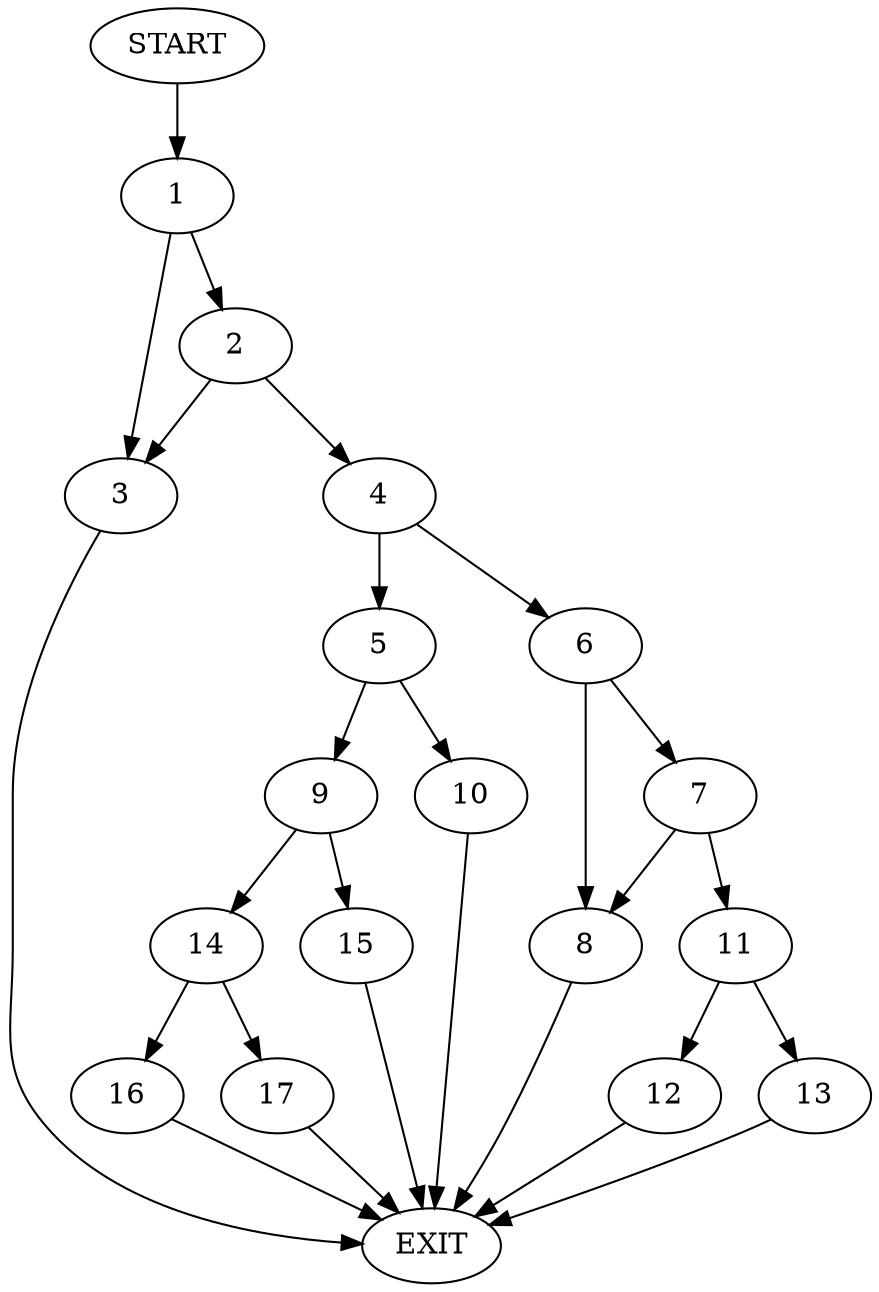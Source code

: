digraph {
0 [label="START"]
18 [label="EXIT"]
0 -> 1
1 -> 2
1 -> 3
2 -> 3
2 -> 4
3 -> 18
4 -> 5
4 -> 6
6 -> 7
6 -> 8
5 -> 9
5 -> 10
7 -> 11
7 -> 8
8 -> 18
11 -> 12
11 -> 13
12 -> 18
13 -> 18
10 -> 18
9 -> 14
9 -> 15
15 -> 18
14 -> 16
14 -> 17
16 -> 18
17 -> 18
}
